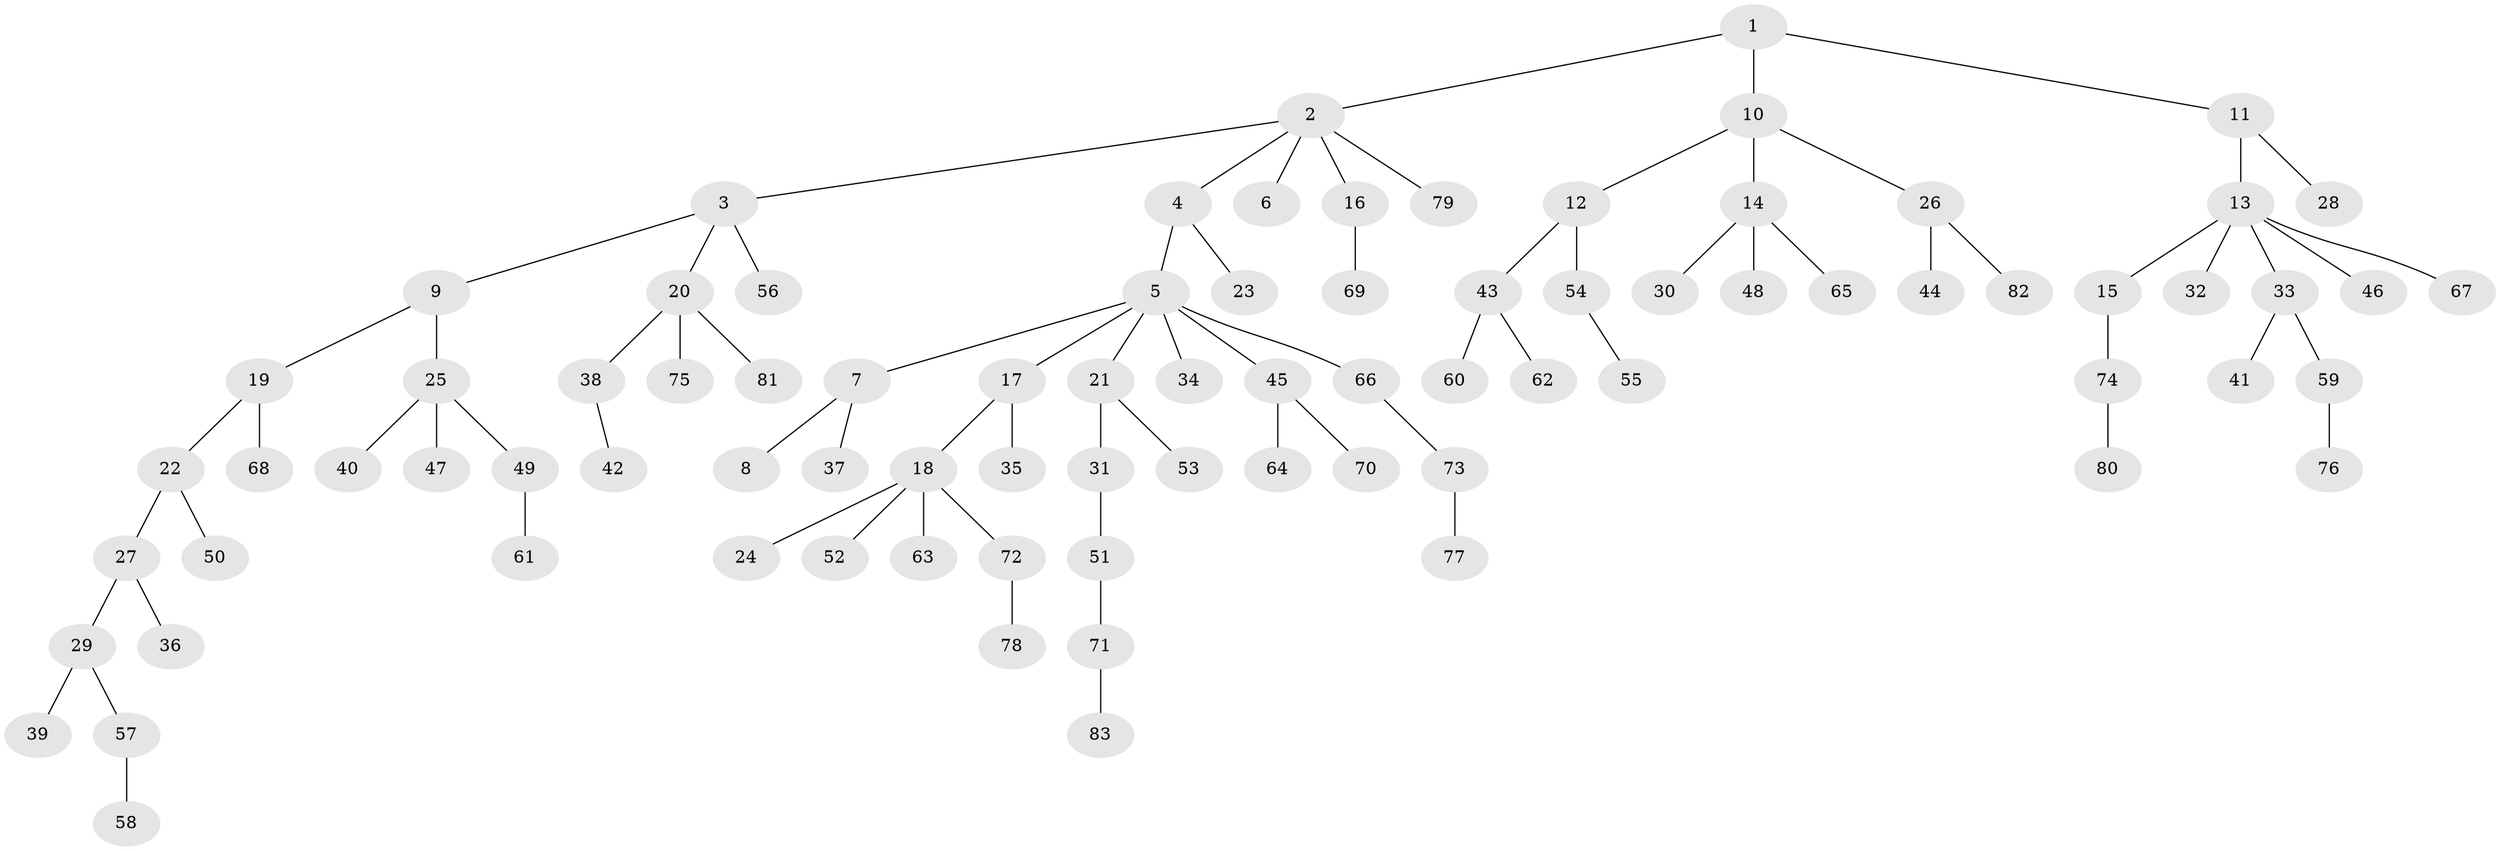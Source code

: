 // coarse degree distribution, {13: 0.030303030303030304, 6: 0.030303030303030304, 11: 0.030303030303030304, 1: 0.8181818181818182, 2: 0.06060606060606061, 3: 0.030303030303030304}
// Generated by graph-tools (version 1.1) at 2025/19/03/04/25 18:19:25]
// undirected, 83 vertices, 82 edges
graph export_dot {
graph [start="1"]
  node [color=gray90,style=filled];
  1;
  2;
  3;
  4;
  5;
  6;
  7;
  8;
  9;
  10;
  11;
  12;
  13;
  14;
  15;
  16;
  17;
  18;
  19;
  20;
  21;
  22;
  23;
  24;
  25;
  26;
  27;
  28;
  29;
  30;
  31;
  32;
  33;
  34;
  35;
  36;
  37;
  38;
  39;
  40;
  41;
  42;
  43;
  44;
  45;
  46;
  47;
  48;
  49;
  50;
  51;
  52;
  53;
  54;
  55;
  56;
  57;
  58;
  59;
  60;
  61;
  62;
  63;
  64;
  65;
  66;
  67;
  68;
  69;
  70;
  71;
  72;
  73;
  74;
  75;
  76;
  77;
  78;
  79;
  80;
  81;
  82;
  83;
  1 -- 2;
  1 -- 10;
  1 -- 11;
  2 -- 3;
  2 -- 4;
  2 -- 6;
  2 -- 16;
  2 -- 79;
  3 -- 9;
  3 -- 20;
  3 -- 56;
  4 -- 5;
  4 -- 23;
  5 -- 7;
  5 -- 17;
  5 -- 21;
  5 -- 34;
  5 -- 45;
  5 -- 66;
  7 -- 8;
  7 -- 37;
  9 -- 19;
  9 -- 25;
  10 -- 12;
  10 -- 14;
  10 -- 26;
  11 -- 13;
  11 -- 28;
  12 -- 43;
  12 -- 54;
  13 -- 15;
  13 -- 32;
  13 -- 33;
  13 -- 46;
  13 -- 67;
  14 -- 30;
  14 -- 48;
  14 -- 65;
  15 -- 74;
  16 -- 69;
  17 -- 18;
  17 -- 35;
  18 -- 24;
  18 -- 52;
  18 -- 63;
  18 -- 72;
  19 -- 22;
  19 -- 68;
  20 -- 38;
  20 -- 75;
  20 -- 81;
  21 -- 31;
  21 -- 53;
  22 -- 27;
  22 -- 50;
  25 -- 40;
  25 -- 47;
  25 -- 49;
  26 -- 44;
  26 -- 82;
  27 -- 29;
  27 -- 36;
  29 -- 39;
  29 -- 57;
  31 -- 51;
  33 -- 41;
  33 -- 59;
  38 -- 42;
  43 -- 60;
  43 -- 62;
  45 -- 64;
  45 -- 70;
  49 -- 61;
  51 -- 71;
  54 -- 55;
  57 -- 58;
  59 -- 76;
  66 -- 73;
  71 -- 83;
  72 -- 78;
  73 -- 77;
  74 -- 80;
}
